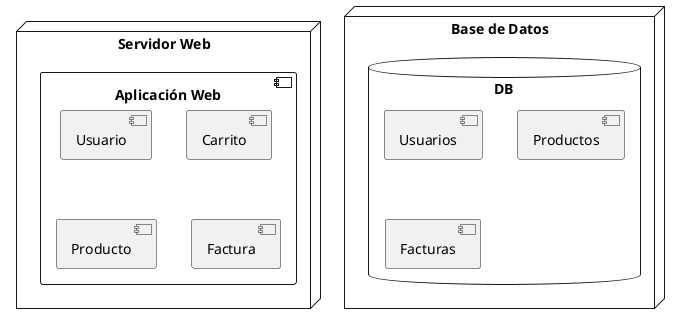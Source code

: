 @startuml
node "Servidor Web" {
  component "Aplicación Web" {
    [Usuario]
    [Carrito]
    [Producto]
    [Factura]
  }
}

node "Base de Datos" {
  database "DB" {
    [Usuarios]
    [Productos]
    [Facturas]
  }
}
@enduml